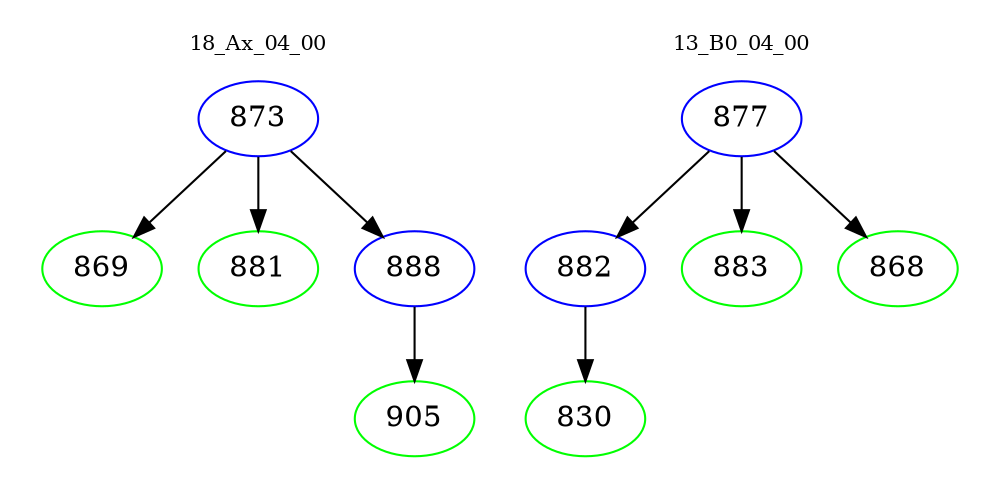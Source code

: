 digraph{
subgraph cluster_0 {
color = white
label = "18_Ax_04_00";
fontsize=10;
T0_873 [label="873", color="blue"]
T0_873 -> T0_869 [color="black"]
T0_869 [label="869", color="green"]
T0_873 -> T0_881 [color="black"]
T0_881 [label="881", color="green"]
T0_873 -> T0_888 [color="black"]
T0_888 [label="888", color="blue"]
T0_888 -> T0_905 [color="black"]
T0_905 [label="905", color="green"]
}
subgraph cluster_1 {
color = white
label = "13_B0_04_00";
fontsize=10;
T1_877 [label="877", color="blue"]
T1_877 -> T1_882 [color="black"]
T1_882 [label="882", color="blue"]
T1_882 -> T1_830 [color="black"]
T1_830 [label="830", color="green"]
T1_877 -> T1_883 [color="black"]
T1_883 [label="883", color="green"]
T1_877 -> T1_868 [color="black"]
T1_868 [label="868", color="green"]
}
}
